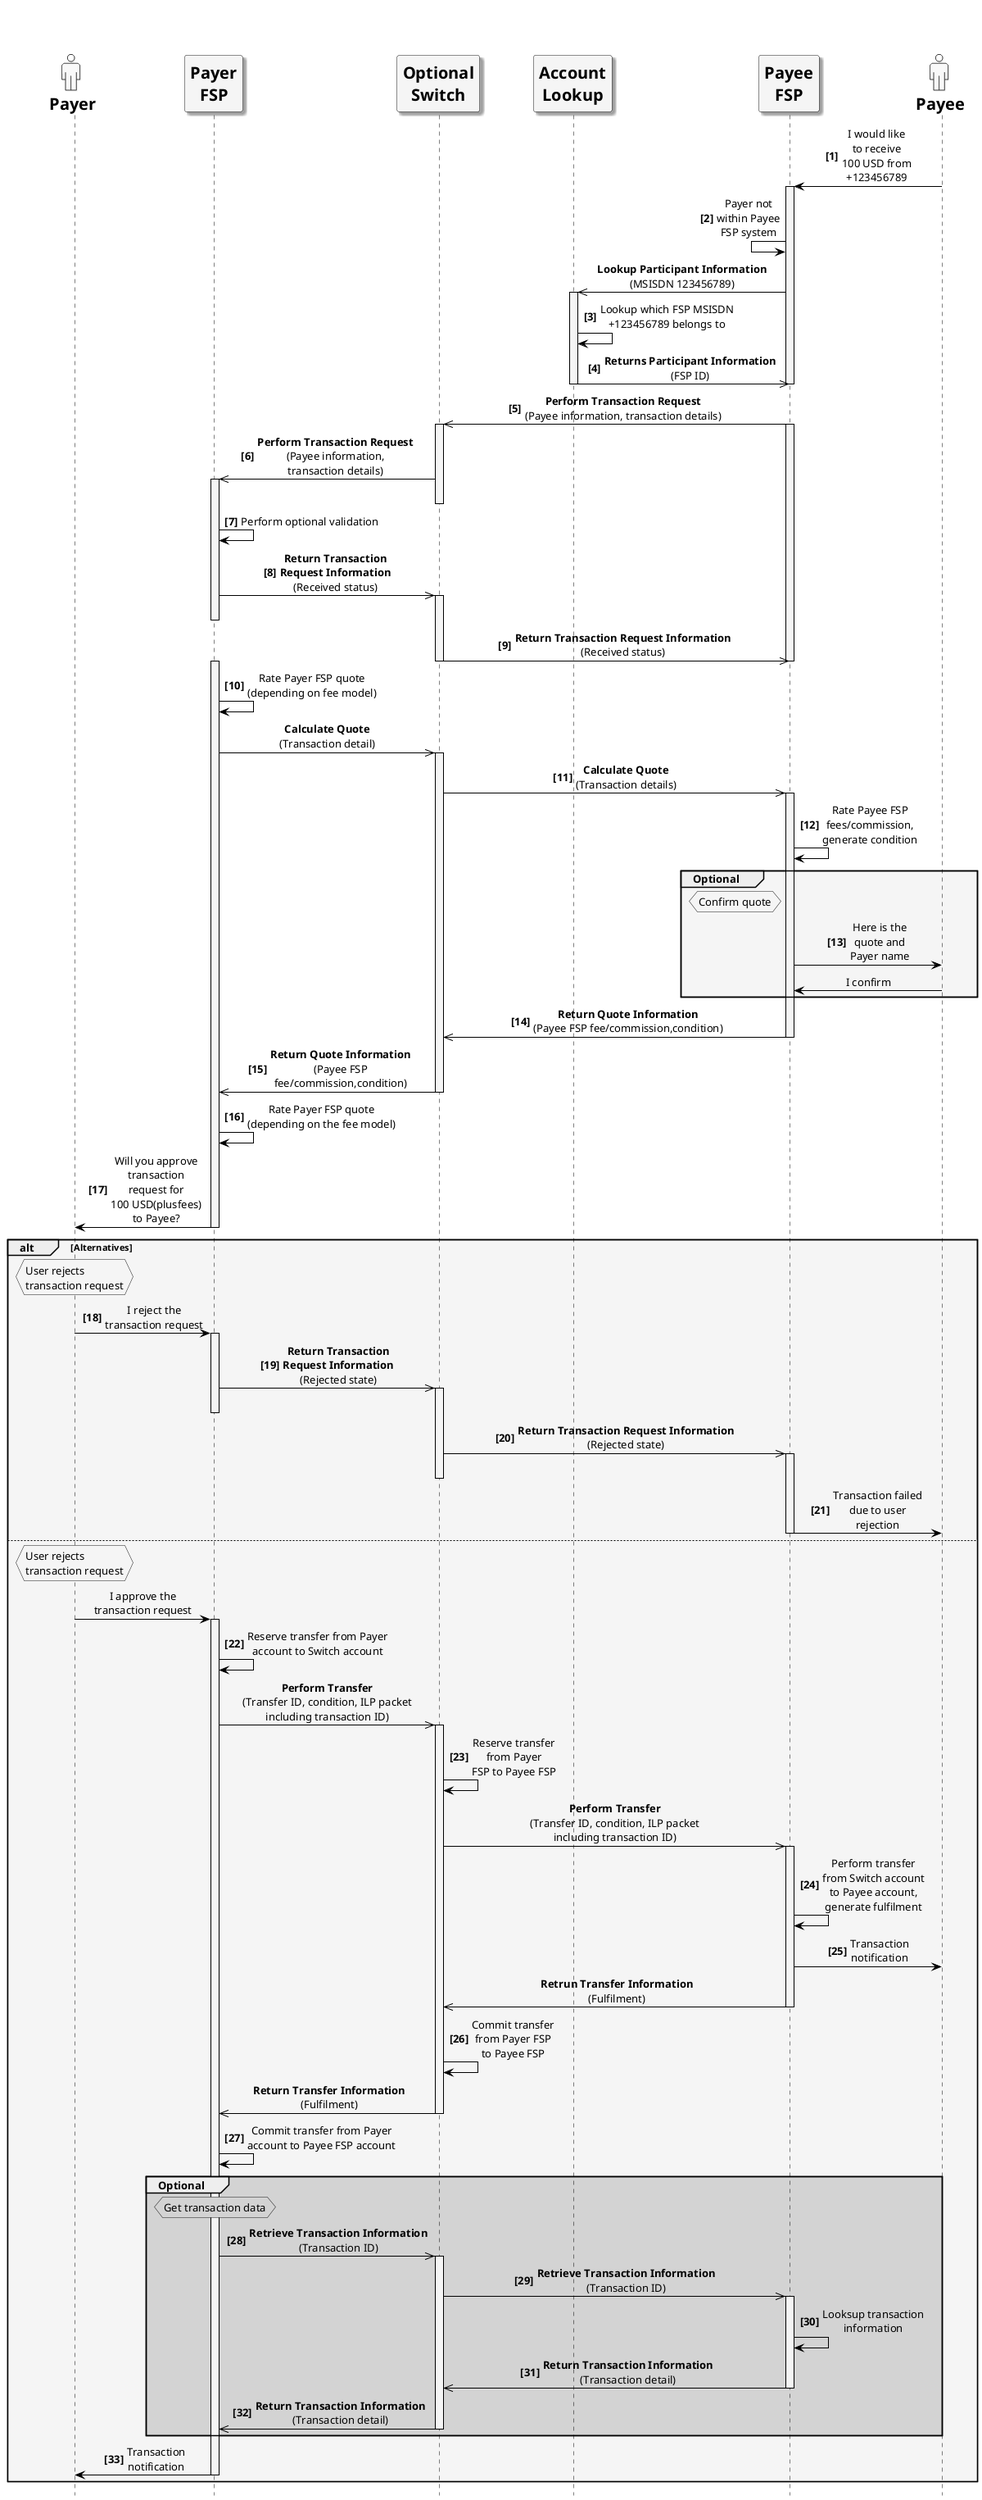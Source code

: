 /'*****
License
--------------
Copyright © 2017 Bill & Melinda Gates Foundation
The Mojaloop files are made available by the Bill & Melinda Gates Foundation under the Apache License, Version 2.0 (the "License") and you may not use these files except in compliance with the License. You may obtain a copy of the License at
http://www.apache.org/licenses/LICENSE-2.0
Unless required by applicable law or agreed to in writing, the Mojaloop files are distributed on an "AS IS" BASIS, WITHOUT WARRANTIES OR CONDITIONS OF ANY KIND, either express or implied. See the License for the specific language governing permissions and limitations under the License.
Contributors
--------------
This is the official list of the Mojaloop project contributors for this file.
Names of the original copyright holders (individuals or organizations)
should be listed with a '*' in the first column. People who have
contributed from an organization can be listed under the organization
that actually holds the copyright for their contributions (see the
Gates Foundation organization for an example). Those individuals should have
their names indented and be marked with a '-'. Email address can be added
optionally within square brackets <email>.
* Gates Foundation
- Name Surname <name.surname@gatesfoundation.com>

* Henk Kodde <henk.kodde@modusbox.com>
--------------
******'/

@startuml

' define actor image
sprite $actor [25x48/16] {
  0000000000010000000000000
  0000000006CAC910000000000
  0000000095101292000000000
  0000000651000119000000000
  0000000B10000018400000000
  0000001A10000016600000000
  0000000B10000017510000000
  000000083100001A210000000
  0000000191000176110000000
  000000003A866A61100000000
  0000000000466211100000000
  0003333333334443333310000
  0088888888888888888892000
  0821111111111111111118200
  8311111111111111111111A00
  A111111111111111111111A20
  A111111111111111111111A20
  A111111111111111111111A20
  A111111111111111111111A20
  A111111111111111111111A20
  A111111111111111111111A20
  A111111111111111111111A20
  A111111111111111111111A20
  A111551111111111138111A20
  A111661111111111139111A20
  A211661111111111139111A20
  A211661111111111139111A20
  A211661111161111139111A20
  A2116611111A2111139111A20
  A2116611111A2111139111A20
  A2116611111A2111139111A20
  A7669611111A211113A666B20
  36669611111A211113A666610
  00016611111A2111139111110
  00006611111A2111139100000
  00006611111A2111139100000
  00006611111A2111139100000
  00006611111A2111139100000
  00006611111A2111139100000
  00006611111A2111139100000
  00006611111A2111139100000
  00006611111A2111139100000
  00006611111A2111139100000
  00006611111A2111139100000
  00006966666B7666679100000
  0000266666666666664100000
  0000000111111111111100000
  0000000000000000000000000
}

' declaring skinparam
skinparam sequenceMessageAlign center
skinparam shadowing false
skinparam defaultFontName Verdana
skinparam monochrome true
skinparam SequenceLifeLineBackgroundColor WhiteSmoke
skinparam SequenceLifeLineBorderColor Black
skinparam ActorFontStyle Bold
skinparam ActorFontSize 20
skinparam ParticipantFontStyle Bold
skinparam ParticipantFontSize 20
skinparam ParticipantBackgroundColor WhiteSmoke
skinparam ArrowColor Black

skinparam actor {
  Bordercolor none
  Backgroundcolor none
  shadowing false
}

skinparam participant {
  shadowing true
}

hide footbox

' declare title
' title Payee Initiated Transaction

' Actor Keys:
' participant - FSP(Payer/Payee), Switch and Account Lookup
' actor - Payer/Payee(s)

' declare actors
actor "<$actor>\nPayer" as Payer
participant "Payer\nFSP" as PayerFSP
participant "Optional\nSwitch" as Switch
participant "Account\nLookup" as ALS
participant "Payee\nFSP" as PayeeFSP
actor "<$actor>\nPayee" as Payee

' start flow
autonumber 1 1 "<b>[0]"
PayeeFSP <- Payee: I would like\nto receive\n100 USD from\n+123456789
activate PayeeFSP
PayeeFSP <- PayeeFSP: Payer not\nwithin Payee\nFSP system
autonumber stop
ALS <<- PayeeFSP: **Lookup Participant Information**\n(MSISDN 123456789)
activate ALS
autonumber resume
ALS -> ALS: Lookup which FSP MSISDN\n+123456789 belongs to
ALS ->> PayeeFSP: **Returns Participant Information**\n(FSP ID)
deactivate ALS
deactivate PayeeFSP
Switch <<- PayeeFSP: **Perform Transaction Request**\n(Payee information, transaction details)
activate PayeeFSP
activate Switch
PayerFSP <<- Switch: **Perform Transaction Request**\n(Payee information,\ntransaction details)
activate PayerFSP
deactivate Switch
PayerFSP -> PayerFSP: Perform optional validation
PayerFSP ->> Switch: **Return Transaction**\n**Request Information**\n(Received status)
activate Switch
deactivate PayerFSP
Switch ->> PayeeFSP: **Return Transaction Request Information**\n(Received status)
deactivate PayeeFSP
deactivate Switch
activate PayerFSP
PayerFSP -> PayerFSP: Rate Payer FSP quote\n(depending on fee model)
autonumber stop
PayerFSP ->> Switch: **Calculate Quote**\n(Transaction detail)
activate Switch
autonumber resume
Switch ->> PayeeFSP: **Calculate Quote**\n(Transaction details)
activate PayeeFSP
PayeeFSP -> PayeeFSP: Rate Payee FSP\nfees/commission,\ngenerate condition
group #OldLace Optional
  hnote left of PayeeFSP #OldLace
  Confirm quote
  end hnote
  PayeeFSP -> Payee: Here is the\nquote and\nPayer name
  autonumber stop
  PayeeFSP <- Payee: I confirm
end
autonumber resume
Switch <<- PayeeFSP: **Return Quote Information**\n(Payee FSP fee/commission,condition)
deactivate PayeeFSP
PayerFSP <<- Switch: **Return Quote Information**\n(Payee FSP\nfee/commission,condition)
deactivate Switch
PayerFSP -> PayerFSP: Rate Payer FSP quote\n(depending on the fee model)
Payer <- PayerFSP: Will you approve\ntransaction\nrequest for\n100 USD(plusfees)\nto Payee?
deactivate PayerFSP
Alt #OldLace Alternatives
  hnote over of Payer #OldLace
    User rejects 
    transaction request
  end hnote
  Payer -> PayerFSP: I reject the\ntransaction request
  activate PayerFSP
  PayerFSP ->> Switch: **Return Transaction**\n**Request Information**\n(Rejected state)
  activate Switch
  deactivate PayerFSP
  Switch ->> PayeeFSP: **Return Transaction Request Information**\n(Rejected state)
  activate PayeeFSP
  deactivate Switch
  PayeeFSP -> Payee: Transaction failed\ndue to user\nrejection
  deactivate PayeeFSP
  autonumber stop
else
  hnote over of Payer #OldLace
    User rejects 
    transaction request
  end hnote
  Payer -> PayerFSP: I approve the\ntransaction request
  activate PayerFSP
  autonumber resume
  PayerFSP -> PayerFSP: Reserve transfer from Payer\naccount to Switch account
  autonumber stop
  PayerFSP ->> Switch: **Perform Transfer**\n(Transfer ID, condition, ILP packet\nincluding transaction ID)
  activate Switch
  autonumber resume
  Switch -> Switch: Reserve transfer\nfrom Payer\nFSP to Payee FSP
  autonumber stop
  Switch ->> PayeeFSP: **Perform Transfer**\n(Transfer ID, condition, ILP packet\nincluding transaction ID)
  activate PayeeFSP
  autonumber resume
  PayeeFSP -> PayeeFSP: Perform transfer\nfrom Switch account\nto Payee account,\ngenerate fulfilment
  PayeeFSP -> Payee: Transaction\nnotification
  autonumber stop
  Switch <<- PayeeFSP: **Retrun Transfer Information**\n(Fulfilment)
  deactivate PayeeFSP
  autonumber resume
  Switch -> Switch: Commit transfer\nfrom Payer FSP\nto Payee FSP
  autonumber stop
  PayerFSP <<- Switch: **Return Transfer Information**\n(Fulfilment)
  deactivate Switch
  autonumber resume
  PayerFSP -> PayerFSP: Commit transfer from Payer\naccount to Payee FSP account
  group #LightGrey Optional
    hnote over PayerFSP #LightGrey
      Get transaction data
    end hnote
    PayerFSP ->> Switch: **Retrieve Transaction Information**\n(Transaction ID)
    activate Switch
    Switch ->> PayeeFSP: **Retrieve Transaction Information**\n(Transaction ID)
    activate PayeeFSP
    PayeeFSP -> PayeeFSP: Looksup transaction\ninformation
    Switch <<- PayeeFSP: **Return Transaction Information**\n(Transaction detail)
    deactivate PayeeFSP
    PayerFSP <<- Switch: **Return Transaction Information**\n(Transaction detail)
    deactivate Switch
  end
  Payer <- PayerFSP: Transaction\nnotification
  deactivate PayerFSP
end
autonumber stop
@enduml
